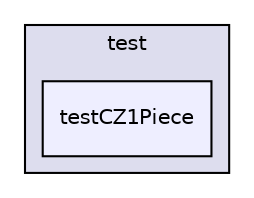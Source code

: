 digraph "/home/cj/workspace/Tetris/src/test/testCZ1Piece" {
  compound=true
  node [ fontsize="10", fontname="Helvetica"];
  edge [ labelfontsize="10", labelfontname="Helvetica"];
  subgraph clusterdir_120ed4da3e3217b1e7fc0b4f48568e79 {
    graph [ bgcolor="#ddddee", pencolor="black", label="test" fontname="Helvetica", fontsize="10", URL="dir_120ed4da3e3217b1e7fc0b4f48568e79.html"]
  dir_566bd475075301a203d48e7b952ab1b5 [shape=box, label="testCZ1Piece", style="filled", fillcolor="#eeeeff", pencolor="black", URL="dir_566bd475075301a203d48e7b952ab1b5.html"];
  }
}
